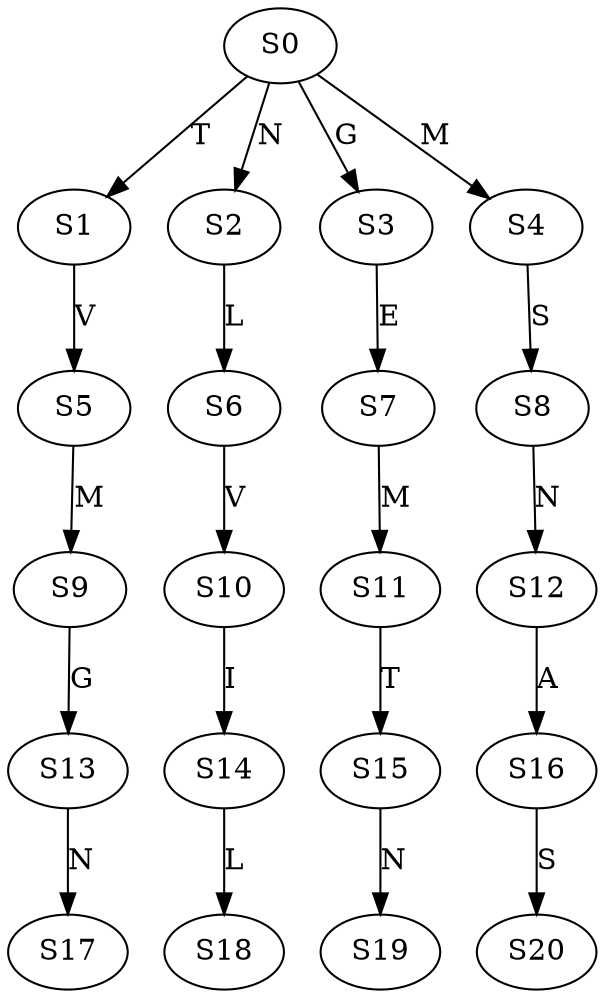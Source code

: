 strict digraph  {
	S0 -> S1 [ label = T ];
	S0 -> S2 [ label = N ];
	S0 -> S3 [ label = G ];
	S0 -> S4 [ label = M ];
	S1 -> S5 [ label = V ];
	S2 -> S6 [ label = L ];
	S3 -> S7 [ label = E ];
	S4 -> S8 [ label = S ];
	S5 -> S9 [ label = M ];
	S6 -> S10 [ label = V ];
	S7 -> S11 [ label = M ];
	S8 -> S12 [ label = N ];
	S9 -> S13 [ label = G ];
	S10 -> S14 [ label = I ];
	S11 -> S15 [ label = T ];
	S12 -> S16 [ label = A ];
	S13 -> S17 [ label = N ];
	S14 -> S18 [ label = L ];
	S15 -> S19 [ label = N ];
	S16 -> S20 [ label = S ];
}
